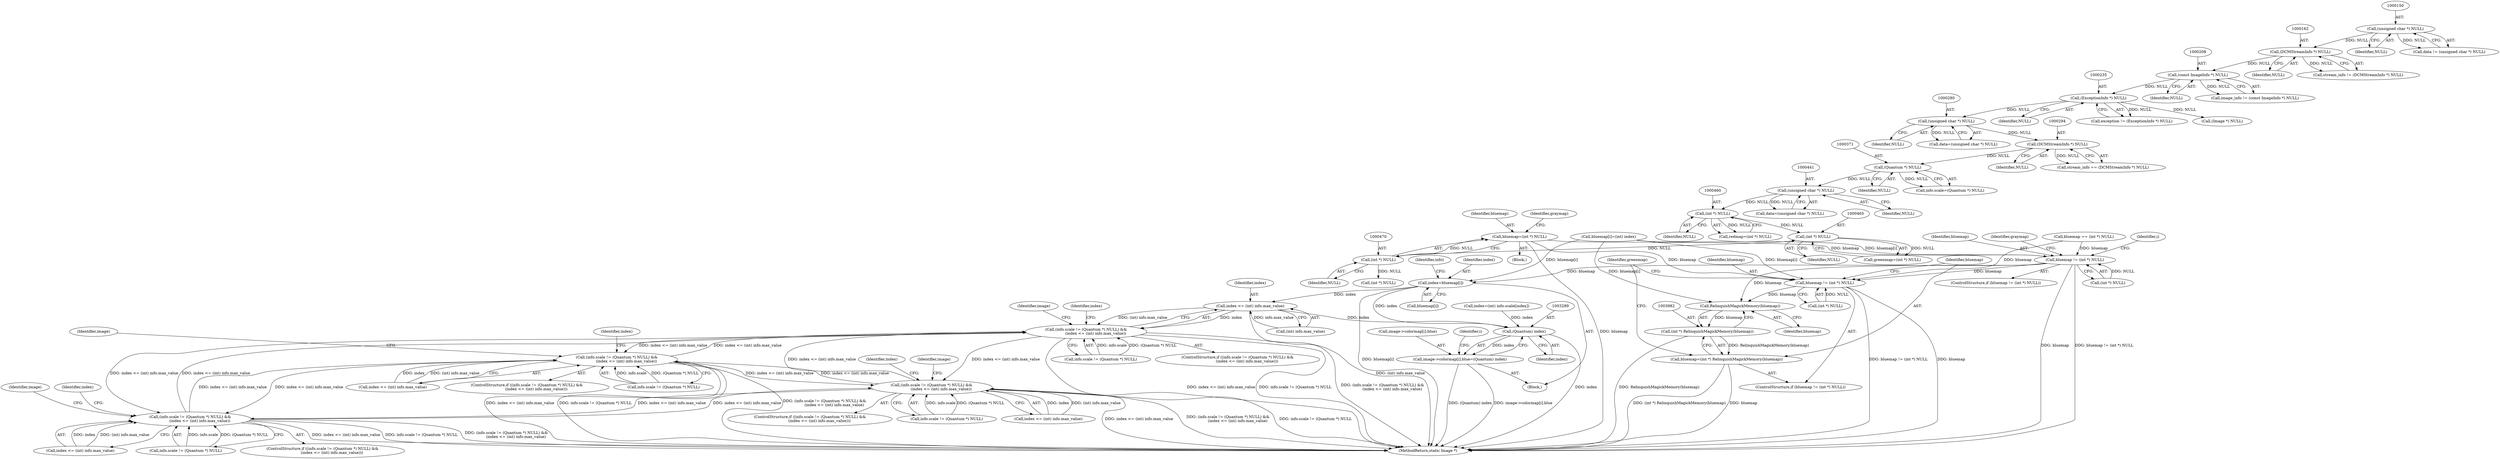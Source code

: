 digraph "0_ImageMagick_9f375e7080a2c1044cd546854d0548b4bfb429d0@pointer" {
"1000467" [label="(Call,bluemap=(int *) NULL)"];
"1000469" [label="(Call,(int *) NULL)"];
"1000464" [label="(Call,(int *) NULL)"];
"1000459" [label="(Call,(int *) NULL)"];
"1000440" [label="(Call,(unsigned char *) NULL)"];
"1000370" [label="(Call,(Quantum *) NULL)"];
"1000293" [label="(Call,(DCMStreamInfo *) NULL)"];
"1000279" [label="(Call,(unsigned char *) NULL)"];
"1000234" [label="(Call,(ExceptionInfo *) NULL)"];
"1000207" [label="(Call,(const ImageInfo *) NULL)"];
"1000161" [label="(Call,(DCMStreamInfo *) NULL)"];
"1000149" [label="(Call,(unsigned char *) NULL)"];
"1003233" [label="(Call,bluemap != (int *) NULL)"];
"1003250" [label="(Call,index=bluemap[i])"];
"1003264" [label="(Call,index <= (int) info.max_value)"];
"1003256" [label="(Call,(info.scale != (Quantum *) NULL) &&\n                (index <= (int) info.max_value))"];
"1003138" [label="(Call,(info.scale != (Quantum *) NULL) &&\n                (index <= (int) info.max_value))"];
"1003197" [label="(Call,(info.scale != (Quantum *) NULL) &&\n                (index <= (int) info.max_value))"];
"1003315" [label="(Call,(info.scale != (Quantum *) NULL) &&\n                (index <= (int) info.max_value))"];
"1003288" [label="(Call,(Quantum) index)"];
"1003280" [label="(Call,image->colormap[i].blue=(Quantum) index)"];
"1003974" [label="(Call,bluemap != (int *) NULL)"];
"1003983" [label="(Call,RelinquishMagickMemory(bluemap))"];
"1003981" [label="(Call,(int *) RelinquishMagickMemory(bluemap))"];
"1003979" [label="(Call,bluemap=(int *) RelinquishMagickMemory(bluemap))"];
"1003288" [label="(Call,(Quantum) index)"];
"1003197" [label="(Call,(info.scale != (Quantum *) NULL) &&\n                (index <= (int) info.max_value))"];
"1003256" [label="(Call,(info.scale != (Quantum *) NULL) &&\n                (index <= (int) info.max_value))"];
"1000438" [label="(Call,data=(unsigned char *) NULL)"];
"1003323" [label="(Call,index <= (int) info.max_value)"];
"1000281" [label="(Identifier,NULL)"];
"1003252" [label="(Call,bluemap[i])"];
"1003196" [label="(ControlStructure,if ((info.scale != (Quantum *) NULL) &&\n                (index <= (int) info.max_value)))"];
"1000234" [label="(Call,(ExceptionInfo *) NULL)"];
"1003249" [label="(Block,)"];
"1003265" [label="(Identifier,index)"];
"1003281" [label="(Call,image->colormap[i].blue)"];
"1000469" [label="(Call,(int *) NULL)"];
"1003973" [label="(ControlStructure,if (bluemap != (int *) NULL))"];
"1003343" [label="(Identifier,image)"];
"1003233" [label="(Call,bluemap != (int *) NULL)"];
"1000457" [label="(Call,redmap=(int *) NULL)"];
"1003271" [label="(Call,index=(int) info.scale[index])"];
"1003316" [label="(Call,info.scale != (Quantum *) NULL)"];
"1003290" [label="(Identifier,index)"];
"1003257" [label="(Call,info.scale != (Quantum *) NULL)"];
"1003235" [label="(Call,(int *) NULL)"];
"1000207" [label="(Call,(const ImageInfo *) NULL)"];
"1000279" [label="(Call,(unsigned char *) NULL)"];
"1002114" [label="(Call,bluemap[i]=(int) index)"];
"1003974" [label="(Call,bluemap != (int *) NULL)"];
"1003981" [label="(Call,(int *) RelinquishMagickMemory(bluemap))"];
"1003264" [label="(Call,index <= (int) info.max_value)"];
"1003980" [label="(Identifier,bluemap)"];
"1000151" [label="(Identifier,NULL)"];
"1003975" [label="(Identifier,bluemap)"];
"1000467" [label="(Call,bluemap=(int *) NULL)"];
"1003146" [label="(Call,index <= (int) info.max_value)"];
"1000147" [label="(Call,data != (unsigned char *) NULL)"];
"1003213" [label="(Identifier,index)"];
"1000442" [label="(Identifier,NULL)"];
"1000372" [label="(Identifier,NULL)"];
"1003154" [label="(Identifier,index)"];
"1003331" [label="(Identifier,index)"];
"1003137" [label="(ControlStructure,if ((info.scale != (Quantum *) NULL) &&\n                (index <= (int) info.max_value)))"];
"1000474" [label="(Call,(int *) NULL)"];
"1000161" [label="(Call,(DCMStreamInfo *) NULL)"];
"1003138" [label="(Call,(info.scale != (Quantum *) NULL) &&\n                (index <= (int) info.max_value))"];
"1003979" [label="(Call,bluemap=(int *) RelinquishMagickMemory(bluemap))"];
"1000149" [label="(Call,(unsigned char *) NULL)"];
"1000370" [label="(Call,(Quantum *) NULL)"];
"1000163" [label="(Identifier,NULL)"];
"1003251" [label="(Identifier,index)"];
"1000295" [label="(Identifier,NULL)"];
"1000440" [label="(Call,(unsigned char *) NULL)"];
"1003248" [label="(Identifier,i)"];
"1000236" [label="(Identifier,NULL)"];
"1000277" [label="(Call,data=(unsigned char *) NULL)"];
"1000473" [label="(Identifier,graymap)"];
"1000232" [label="(Call,exception != (ExceptionInfo *) NULL)"];
"1000209" [label="(Identifier,NULL)"];
"1003314" [label="(ControlStructure,if ((info.scale != (Quantum *) NULL) &&\n                (index <= (int) info.max_value)))"];
"1003315" [label="(Call,(info.scale != (Quantum *) NULL) &&\n                (index <= (int) info.max_value))"];
"1000144" [label="(Block,)"];
"1000468" [label="(Identifier,bluemap)"];
"1000471" [label="(Identifier,NULL)"];
"1000264" [label="(Call,(Image *) NULL)"];
"1003240" [label="(Identifier,i)"];
"1003225" [label="(Identifier,image)"];
"1003259" [label="(Identifier,info)"];
"1003987" [label="(Identifier,greenmap)"];
"1000293" [label="(Call,(DCMStreamInfo *) NULL)"];
"1002058" [label="(Call,bluemap == (int *) NULL)"];
"1003198" [label="(Call,info.scale != (Quantum *) NULL)"];
"1003166" [label="(Identifier,image)"];
"1000464" [label="(Call,(int *) NULL)"];
"1003255" [label="(ControlStructure,if ((info.scale != (Quantum *) NULL) &&\n                (index <= (int) info.max_value)))"];
"1003983" [label="(Call,RelinquishMagickMemory(bluemap))"];
"1003280" [label="(Call,image->colormap[i].blue=(Quantum) index)"];
"1000462" [label="(Call,greenmap=(int *) NULL)"];
"1000291" [label="(Call,stream_info == (DCMStreamInfo *) NULL)"];
"1000459" [label="(Call,(int *) NULL)"];
"1003984" [label="(Identifier,bluemap)"];
"1003232" [label="(ControlStructure,if (bluemap != (int *) NULL))"];
"1003234" [label="(Identifier,bluemap)"];
"1000205" [label="(Call,image_info != (const ImageInfo *) NULL)"];
"1000466" [label="(Identifier,NULL)"];
"1004016" [label="(MethodReturn,static Image *)"];
"1003272" [label="(Identifier,index)"];
"1000159" [label="(Call,stream_info != (DCMStreamInfo *) NULL)"];
"1003266" [label="(Call,(int) info.max_value)"];
"1003293" [label="(Identifier,graymap)"];
"1003139" [label="(Call,info.scale != (Quantum *) NULL)"];
"1000366" [label="(Call,info.scale=(Quantum *) NULL)"];
"1000461" [label="(Identifier,NULL)"];
"1003250" [label="(Call,index=bluemap[i])"];
"1003284" [label="(Identifier,image)"];
"1003205" [label="(Call,index <= (int) info.max_value)"];
"1003976" [label="(Call,(int *) NULL)"];
"1000467" -> "1000144"  [label="AST: "];
"1000467" -> "1000469"  [label="CFG: "];
"1000468" -> "1000467"  [label="AST: "];
"1000469" -> "1000467"  [label="AST: "];
"1000473" -> "1000467"  [label="CFG: "];
"1000467" -> "1004016"  [label="DDG: bluemap"];
"1000469" -> "1000467"  [label="DDG: NULL"];
"1000467" -> "1003233"  [label="DDG: bluemap"];
"1000467" -> "1003974"  [label="DDG: bluemap"];
"1000469" -> "1000471"  [label="CFG: "];
"1000470" -> "1000469"  [label="AST: "];
"1000471" -> "1000469"  [label="AST: "];
"1000464" -> "1000469"  [label="DDG: NULL"];
"1000469" -> "1000474"  [label="DDG: NULL"];
"1000464" -> "1000462"  [label="AST: "];
"1000464" -> "1000466"  [label="CFG: "];
"1000465" -> "1000464"  [label="AST: "];
"1000466" -> "1000464"  [label="AST: "];
"1000462" -> "1000464"  [label="CFG: "];
"1000464" -> "1000462"  [label="DDG: NULL"];
"1000459" -> "1000464"  [label="DDG: NULL"];
"1000459" -> "1000457"  [label="AST: "];
"1000459" -> "1000461"  [label="CFG: "];
"1000460" -> "1000459"  [label="AST: "];
"1000461" -> "1000459"  [label="AST: "];
"1000457" -> "1000459"  [label="CFG: "];
"1000459" -> "1000457"  [label="DDG: NULL"];
"1000440" -> "1000459"  [label="DDG: NULL"];
"1000440" -> "1000438"  [label="AST: "];
"1000440" -> "1000442"  [label="CFG: "];
"1000441" -> "1000440"  [label="AST: "];
"1000442" -> "1000440"  [label="AST: "];
"1000438" -> "1000440"  [label="CFG: "];
"1000440" -> "1000438"  [label="DDG: NULL"];
"1000370" -> "1000440"  [label="DDG: NULL"];
"1000370" -> "1000366"  [label="AST: "];
"1000370" -> "1000372"  [label="CFG: "];
"1000371" -> "1000370"  [label="AST: "];
"1000372" -> "1000370"  [label="AST: "];
"1000366" -> "1000370"  [label="CFG: "];
"1000370" -> "1000366"  [label="DDG: NULL"];
"1000293" -> "1000370"  [label="DDG: NULL"];
"1000293" -> "1000291"  [label="AST: "];
"1000293" -> "1000295"  [label="CFG: "];
"1000294" -> "1000293"  [label="AST: "];
"1000295" -> "1000293"  [label="AST: "];
"1000291" -> "1000293"  [label="CFG: "];
"1000293" -> "1000291"  [label="DDG: NULL"];
"1000279" -> "1000293"  [label="DDG: NULL"];
"1000279" -> "1000277"  [label="AST: "];
"1000279" -> "1000281"  [label="CFG: "];
"1000280" -> "1000279"  [label="AST: "];
"1000281" -> "1000279"  [label="AST: "];
"1000277" -> "1000279"  [label="CFG: "];
"1000279" -> "1000277"  [label="DDG: NULL"];
"1000234" -> "1000279"  [label="DDG: NULL"];
"1000234" -> "1000232"  [label="AST: "];
"1000234" -> "1000236"  [label="CFG: "];
"1000235" -> "1000234"  [label="AST: "];
"1000236" -> "1000234"  [label="AST: "];
"1000232" -> "1000234"  [label="CFG: "];
"1000234" -> "1000232"  [label="DDG: NULL"];
"1000207" -> "1000234"  [label="DDG: NULL"];
"1000234" -> "1000264"  [label="DDG: NULL"];
"1000207" -> "1000205"  [label="AST: "];
"1000207" -> "1000209"  [label="CFG: "];
"1000208" -> "1000207"  [label="AST: "];
"1000209" -> "1000207"  [label="AST: "];
"1000205" -> "1000207"  [label="CFG: "];
"1000207" -> "1000205"  [label="DDG: NULL"];
"1000161" -> "1000207"  [label="DDG: NULL"];
"1000161" -> "1000159"  [label="AST: "];
"1000161" -> "1000163"  [label="CFG: "];
"1000162" -> "1000161"  [label="AST: "];
"1000163" -> "1000161"  [label="AST: "];
"1000159" -> "1000161"  [label="CFG: "];
"1000161" -> "1000159"  [label="DDG: NULL"];
"1000149" -> "1000161"  [label="DDG: NULL"];
"1000149" -> "1000147"  [label="AST: "];
"1000149" -> "1000151"  [label="CFG: "];
"1000150" -> "1000149"  [label="AST: "];
"1000151" -> "1000149"  [label="AST: "];
"1000147" -> "1000149"  [label="CFG: "];
"1000149" -> "1000147"  [label="DDG: NULL"];
"1003233" -> "1003232"  [label="AST: "];
"1003233" -> "1003235"  [label="CFG: "];
"1003234" -> "1003233"  [label="AST: "];
"1003235" -> "1003233"  [label="AST: "];
"1003240" -> "1003233"  [label="CFG: "];
"1003293" -> "1003233"  [label="CFG: "];
"1003233" -> "1004016"  [label="DDG: bluemap"];
"1003233" -> "1004016"  [label="DDG: bluemap != (int *) NULL"];
"1002058" -> "1003233"  [label="DDG: bluemap"];
"1002114" -> "1003233"  [label="DDG: bluemap[i]"];
"1003235" -> "1003233"  [label="DDG: NULL"];
"1003233" -> "1003250"  [label="DDG: bluemap"];
"1003233" -> "1003974"  [label="DDG: bluemap"];
"1003233" -> "1003983"  [label="DDG: bluemap"];
"1003250" -> "1003249"  [label="AST: "];
"1003250" -> "1003252"  [label="CFG: "];
"1003251" -> "1003250"  [label="AST: "];
"1003252" -> "1003250"  [label="AST: "];
"1003259" -> "1003250"  [label="CFG: "];
"1003250" -> "1004016"  [label="DDG: bluemap[i]"];
"1002114" -> "1003250"  [label="DDG: bluemap[i]"];
"1003250" -> "1003264"  [label="DDG: index"];
"1003250" -> "1003288"  [label="DDG: index"];
"1003264" -> "1003256"  [label="AST: "];
"1003264" -> "1003266"  [label="CFG: "];
"1003265" -> "1003264"  [label="AST: "];
"1003266" -> "1003264"  [label="AST: "];
"1003256" -> "1003264"  [label="CFG: "];
"1003264" -> "1004016"  [label="DDG: (int) info.max_value"];
"1003264" -> "1003256"  [label="DDG: index"];
"1003264" -> "1003256"  [label="DDG: (int) info.max_value"];
"1003266" -> "1003264"  [label="DDG: info.max_value"];
"1003264" -> "1003288"  [label="DDG: index"];
"1003256" -> "1003255"  [label="AST: "];
"1003256" -> "1003257"  [label="CFG: "];
"1003257" -> "1003256"  [label="AST: "];
"1003272" -> "1003256"  [label="CFG: "];
"1003284" -> "1003256"  [label="CFG: "];
"1003256" -> "1004016"  [label="DDG: info.scale != (Quantum *) NULL"];
"1003256" -> "1004016"  [label="DDG: (info.scale != (Quantum *) NULL) &&\n                (index <= (int) info.max_value)"];
"1003256" -> "1004016"  [label="DDG: index <= (int) info.max_value"];
"1003256" -> "1003138"  [label="DDG: index <= (int) info.max_value"];
"1003256" -> "1003197"  [label="DDG: index <= (int) info.max_value"];
"1003257" -> "1003256"  [label="DDG: info.scale"];
"1003257" -> "1003256"  [label="DDG: (Quantum *) NULL"];
"1003138" -> "1003256"  [label="DDG: index <= (int) info.max_value"];
"1003197" -> "1003256"  [label="DDG: index <= (int) info.max_value"];
"1003315" -> "1003256"  [label="DDG: index <= (int) info.max_value"];
"1003256" -> "1003315"  [label="DDG: index <= (int) info.max_value"];
"1003138" -> "1003137"  [label="AST: "];
"1003138" -> "1003139"  [label="CFG: "];
"1003138" -> "1003146"  [label="CFG: "];
"1003139" -> "1003138"  [label="AST: "];
"1003146" -> "1003138"  [label="AST: "];
"1003154" -> "1003138"  [label="CFG: "];
"1003166" -> "1003138"  [label="CFG: "];
"1003138" -> "1004016"  [label="DDG: index <= (int) info.max_value"];
"1003138" -> "1004016"  [label="DDG: info.scale != (Quantum *) NULL"];
"1003138" -> "1004016"  [label="DDG: (info.scale != (Quantum *) NULL) &&\n                (index <= (int) info.max_value)"];
"1003139" -> "1003138"  [label="DDG: info.scale"];
"1003139" -> "1003138"  [label="DDG: (Quantum *) NULL"];
"1003146" -> "1003138"  [label="DDG: index"];
"1003146" -> "1003138"  [label="DDG: (int) info.max_value"];
"1003197" -> "1003138"  [label="DDG: index <= (int) info.max_value"];
"1003315" -> "1003138"  [label="DDG: index <= (int) info.max_value"];
"1003138" -> "1003197"  [label="DDG: index <= (int) info.max_value"];
"1003138" -> "1003315"  [label="DDG: index <= (int) info.max_value"];
"1003197" -> "1003196"  [label="AST: "];
"1003197" -> "1003198"  [label="CFG: "];
"1003197" -> "1003205"  [label="CFG: "];
"1003198" -> "1003197"  [label="AST: "];
"1003205" -> "1003197"  [label="AST: "];
"1003213" -> "1003197"  [label="CFG: "];
"1003225" -> "1003197"  [label="CFG: "];
"1003197" -> "1004016"  [label="DDG: (info.scale != (Quantum *) NULL) &&\n                (index <= (int) info.max_value)"];
"1003197" -> "1004016"  [label="DDG: info.scale != (Quantum *) NULL"];
"1003197" -> "1004016"  [label="DDG: index <= (int) info.max_value"];
"1003198" -> "1003197"  [label="DDG: info.scale"];
"1003198" -> "1003197"  [label="DDG: (Quantum *) NULL"];
"1003315" -> "1003197"  [label="DDG: index <= (int) info.max_value"];
"1003205" -> "1003197"  [label="DDG: index"];
"1003205" -> "1003197"  [label="DDG: (int) info.max_value"];
"1003197" -> "1003315"  [label="DDG: index <= (int) info.max_value"];
"1003315" -> "1003314"  [label="AST: "];
"1003315" -> "1003316"  [label="CFG: "];
"1003315" -> "1003323"  [label="CFG: "];
"1003316" -> "1003315"  [label="AST: "];
"1003323" -> "1003315"  [label="AST: "];
"1003331" -> "1003315"  [label="CFG: "];
"1003343" -> "1003315"  [label="CFG: "];
"1003315" -> "1004016"  [label="DDG: (info.scale != (Quantum *) NULL) &&\n                (index <= (int) info.max_value)"];
"1003315" -> "1004016"  [label="DDG: index <= (int) info.max_value"];
"1003315" -> "1004016"  [label="DDG: info.scale != (Quantum *) NULL"];
"1003316" -> "1003315"  [label="DDG: info.scale"];
"1003316" -> "1003315"  [label="DDG: (Quantum *) NULL"];
"1003323" -> "1003315"  [label="DDG: index"];
"1003323" -> "1003315"  [label="DDG: (int) info.max_value"];
"1003288" -> "1003280"  [label="AST: "];
"1003288" -> "1003290"  [label="CFG: "];
"1003289" -> "1003288"  [label="AST: "];
"1003290" -> "1003288"  [label="AST: "];
"1003280" -> "1003288"  [label="CFG: "];
"1003288" -> "1004016"  [label="DDG: index"];
"1003288" -> "1003280"  [label="DDG: index"];
"1003271" -> "1003288"  [label="DDG: index"];
"1003280" -> "1003249"  [label="AST: "];
"1003281" -> "1003280"  [label="AST: "];
"1003248" -> "1003280"  [label="CFG: "];
"1003280" -> "1004016"  [label="DDG: (Quantum) index"];
"1003280" -> "1004016"  [label="DDG: image->colormap[i].blue"];
"1003974" -> "1003973"  [label="AST: "];
"1003974" -> "1003976"  [label="CFG: "];
"1003975" -> "1003974"  [label="AST: "];
"1003976" -> "1003974"  [label="AST: "];
"1003980" -> "1003974"  [label="CFG: "];
"1003987" -> "1003974"  [label="CFG: "];
"1003974" -> "1004016"  [label="DDG: bluemap != (int *) NULL"];
"1003974" -> "1004016"  [label="DDG: bluemap"];
"1002058" -> "1003974"  [label="DDG: bluemap"];
"1002114" -> "1003974"  [label="DDG: bluemap[i]"];
"1003976" -> "1003974"  [label="DDG: NULL"];
"1003974" -> "1003983"  [label="DDG: bluemap"];
"1003983" -> "1003981"  [label="AST: "];
"1003983" -> "1003984"  [label="CFG: "];
"1003984" -> "1003983"  [label="AST: "];
"1003981" -> "1003983"  [label="CFG: "];
"1003983" -> "1003981"  [label="DDG: bluemap"];
"1002114" -> "1003983"  [label="DDG: bluemap[i]"];
"1003981" -> "1003979"  [label="AST: "];
"1003982" -> "1003981"  [label="AST: "];
"1003979" -> "1003981"  [label="CFG: "];
"1003981" -> "1004016"  [label="DDG: RelinquishMagickMemory(bluemap)"];
"1003981" -> "1003979"  [label="DDG: RelinquishMagickMemory(bluemap)"];
"1003979" -> "1003973"  [label="AST: "];
"1003980" -> "1003979"  [label="AST: "];
"1003987" -> "1003979"  [label="CFG: "];
"1003979" -> "1004016"  [label="DDG: (int *) RelinquishMagickMemory(bluemap)"];
"1003979" -> "1004016"  [label="DDG: bluemap"];
}
